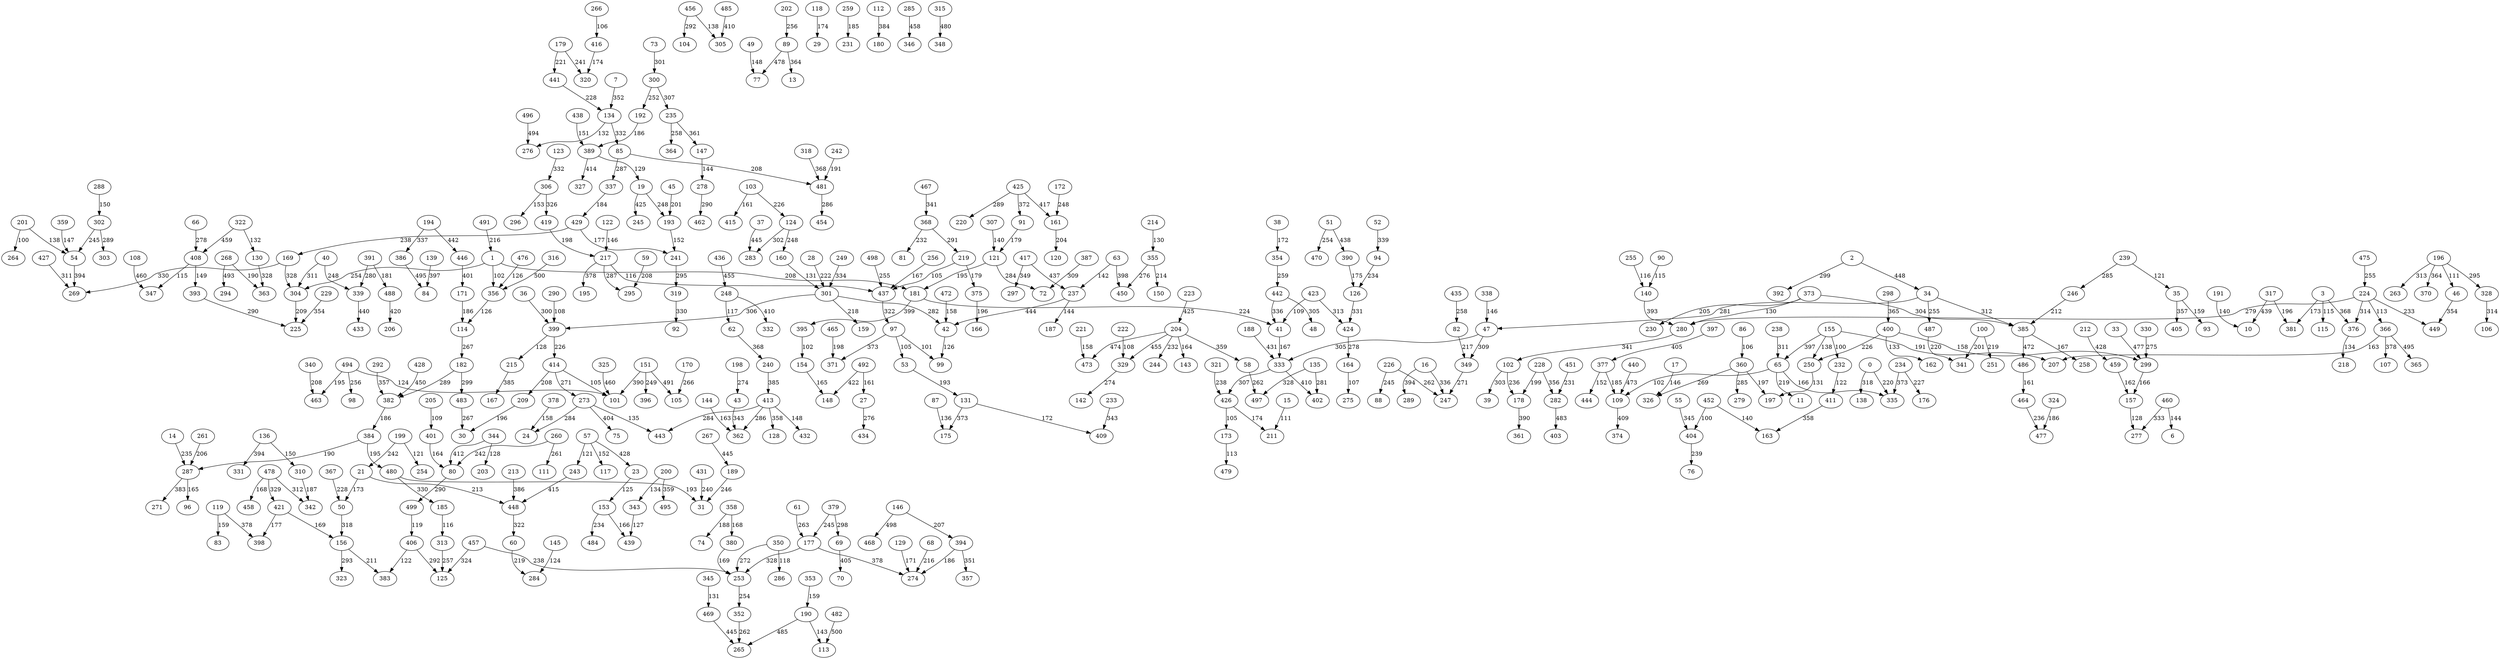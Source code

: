 digraph example{
201 -> 264[label= "100"];
452 -> 404[label= "100"];
155 -> 232[label= "100"];
97 -> 99[label= "101"];
65 -> 109[label= "102"];
1 -> 356[label= "102"];
395 -> 154[label= "102"];
97 -> 53[label= "105"];
426 -> 173[label= "105"];
219 -> 437[label= "105"];
414 -> 101[label= "105"];
266 -> 416[label= "106"];
86 -> 360[label= "106"];
164 -> 275[label= "107"];
222 -> 329[label= "108"];
290 -> 399[label= "108"];
205 -> 401[label= "109"];
423 -> 41[label= "109"];
196 -> 46[label= "111"];
15 -> 211[label= "111"];
173 -> 479[label= "113"];
224 -> 366[label= "113"];
408 -> 347[label= "115"];
90 -> 140[label= "115"];
3 -> 115[label= "115"];
185 -> 313[label= "116"];
217 -> 437[label= "116"];
255 -> 140[label= "116"];
248 -> 62[label= "117"];
350 -> 286[label= "118"];
499 -> 406[label= "119"];
239 -> 35[label= "121"];
57 -> 243[label= "121"];
199 -> 254[label= "121"];
232 -> 411[label= "122"];
406 -> 383[label= "122"];
145 -> 284[label= "124"];
494 -> 101[label= "124"];
23 -> 153[label= "125"];
476 -> 356[label= "126"];
356 -> 114[label= "126"];
42 -> 99[label= "126"];
343 -> 439[label= "127"];
157 -> 277[label= "128"];
344 -> 203[label= "128"];
399 -> 215[label= "128"];
389 -> 19[label= "129"];
214 -> 355[label= "130"];
373 -> 280[label= "130"];
250 -> 197[label= "131"];
160 -> 301[label= "131"];
345 -> 469[label= "131"];
322 -> 130[label= "132"];
134 -> 276[label= "132"];
400 -> 162[label= "133"];
200 -> 343[label= "134"];
376 -> 218[label= "134"];
273 -> 443[label= "135"];
87 -> 175[label= "136"];
155 -> 250[label= "138"];
456 -> 305[label= "138"];
201 -> 54[label= "138"];
452 -> 163[label= "140"];
191 -> 10[label= "140"];
307 -> 121[label= "140"];
63 -> 237[label= "142"];
190 -> 113[label= "143"];
147 -> 278[label= "144"];
460 -> 6[label= "144"];
237 -> 187[label= "144"];
122 -> 217[label= "146"];
17 -> 326[label= "146"];
338 -> 47[label= "146"];
359 -> 54[label= "147"];
49 -> 77[label= "148"];
413 -> 432[label= "148"];
408 -> 393[label= "149"];
136 -> 310[label= "150"];
288 -> 302[label= "150"];
438 -> 389[label= "151"];
377 -> 444[label= "152"];
193 -> 241[label= "152"];
57 -> 117[label= "152"];
306 -> 296[label= "153"];
472 -> 42[label= "158"];
400 -> 299[label= "158"];
378 -> 24[label= "158"];
221 -> 473[label= "158"];
119 -> 83[label= "159"];
353 -> 190[label= "159"];
35 -> 93[label= "159"];
486 -> 464[label= "161"];
492 -> 27[label= "161"];
103 -> 415[label= "161"];
459 -> 157[label= "162"];
144 -> 362[label= "163"];
366 -> 207[label= "163"];
204 -> 143[label= "164"];
401 -> 80[label= "164"];
287 -> 96[label= "165"];
154 -> 148[label= "165"];
65 -> 335[label= "166"];
153 -> 439[label= "166"];
299 -> 157[label= "166"];
256 -> 437[label= "167"];
385 -> 258[label= "167"];
41 -> 333[label= "167"];
478 -> 458[label= "168"];
358 -> 380[label= "168"];
421 -> 156[label= "169"];
380 -> 253[label= "169"];
129 -> 274[label= "171"];
38 -> 354[label= "172"];
131 -> 409[label= "172"];
21 -> 50[label= "173"];
3 -> 381[label= "173"];
118 -> 29[label= "174"];
416 -> 320[label= "174"];
426 -> 211[label= "174"];
390 -> 126[label= "175"];
429 -> 241[label= "177"];
421 -> 398[label= "177"];
219 -> 375[label= "179"];
91 -> 121[label= "179"];
391 -> 488[label= "181"];
337 -> 429[label= "184"];
377 -> 109[label= "185"];
259 -> 231[label= "185"];
171 -> 114[label= "186"];
394 -> 274[label= "186"];
382 -> 384[label= "186"];
192 -> 389[label= "186"];
324 -> 477[label= "186"];
310 -> 342[label= "187"];
358 -> 74[label= "188"];
268 -> 363[label= "190"];
384 -> 287[label= "190"];
155 -> 207[label= "191"];
242 -> 481[label= "191"];
480 -> 31[label= "193"];
53 -> 131[label= "193"];
121 -> 181[label= "195"];
384 -> 480[label= "195"];
494 -> 463[label= "195"];
375 -> 166[label= "196"];
317 -> 381[label= "196"];
209 -> 30[label= "196"];
360 -> 197[label= "197"];
465 -> 371[label= "198"];
419 -> 217[label= "198"];
228 -> 178[label= "199"];
100 -> 341[label= "201"];
45 -> 193[label= "201"];
161 -> 120[label= "204"];
373 -> 230[label= "205"];
261 -> 287[label= "206"];
146 -> 394[label= "207"];
340 -> 463[label= "208"];
1 -> 181[label= "208"];
85 -> 481[label= "208"];
414 -> 209[label= "208"];
59 -> 295[label= "208"];
304 -> 225[label= "209"];
156 -> 383[label= "211"];
246 -> 385[label= "212"];
21 -> 448[label= "213"];
355 -> 150[label= "214"];
68 -> 274[label= "216"];
491 -> 1[label= "216"];
82 -> 349[label= "217"];
301 -> 159[label= "218"];
60 -> 284[label= "219"];
100 -> 251[label= "219"];
65 -> 11[label= "219"];
0 -> 335[label= "220"];
487 -> 341[label= "220"];
179 -> 441[label= "221"];
28 -> 301[label= "222"];
181 -> 41[label= "224"];
103 -> 124[label= "226"];
399 -> 414[label= "226"];
400 -> 250[label= "226"];
234 -> 176[label= "227"];
441 -> 134[label= "228"];
367 -> 50[label= "228"];
451 -> 282[label= "231"];
368 -> 81[label= "232"];
204 -> 244[label= "232"];
224 -> 449[label= "233"];
153 -> 484[label= "234"];
94 -> 126[label= "234"];
14 -> 287[label= "235"];
102 -> 178[label= "236"];
464 -> 477[label= "236"];
457 -> 253[label= "238"];
321 -> 426[label= "238"];
429 -> 169[label= "238"];
404 -> 76[label= "239"];
431 -> 31[label= "240"];
179 -> 320[label= "241"];
260 -> 80[label= "242"];
199 -> 21[label= "242"];
302 -> 54[label= "245"];
379 -> 177[label= "245"];
226 -> 88[label= "245"];
189 -> 31[label= "246"];
40 -> 339[label= "248"];
124 -> 160[label= "248"];
19 -> 193[label= "248"];
172 -> 161[label= "248"];
151 -> 396[label= "249"];
300 -> 192[label= "252"];
1 -> 304[label= "254"];
253 -> 352[label= "254"];
51 -> 470[label= "254"];
34 -> 487[label= "255"];
498 -> 437[label= "255"];
475 -> 224[label= "255"];
494 -> 98[label= "256"];
202 -> 89[label= "256"];
313 -> 125[label= "257"];
235 -> 364[label= "258"];
435 -> 82[label= "258"];
354 -> 442[label= "259"];
260 -> 111[label= "261"];
352 -> 265[label= "262"];
58 -> 497[label= "262"];
226 -> 247[label= "262"];
61 -> 177[label= "263"];
170 -> 105[label= "266"];
483 -> 30[label= "267"];
114 -> 182[label= "267"];
360 -> 326[label= "269"];
414 -> 273[label= "271"];
349 -> 247[label= "271"];
350 -> 253[label= "272"];
198 -> 43[label= "274"];
329 -> 142[label= "274"];
330 -> 299[label= "275"];
355 -> 450[label= "276"];
27 -> 434[label= "276"];
424 -> 164[label= "278"];
66 -> 408[label= "278"];
224 -> 280[label= "279"];
391 -> 339[label= "280"];
34 -> 47[label= "281"];
135 -> 402[label= "281"];
301 -> 42[label= "282"];
413 -> 443[label= "284"];
273 -> 24[label= "284"];
121 -> 72[label= "284"];
239 -> 246[label= "285"];
360 -> 279[label= "285"];
413 -> 362[label= "286"];
481 -> 454[label= "286"];
85 -> 337[label= "287"];
217 -> 295[label= "287"];
182 -> 382[label= "289"];
302 -> 303[label= "289"];
425 -> 220[label= "289"];
80 -> 499[label= "290"];
393 -> 225[label= "290"];
278 -> 462[label= "290"];
368 -> 219[label= "291"];
406 -> 125[label= "292"];
456 -> 104[label= "292"];
156 -> 323[label= "293"];
241 -> 319[label= "295"];
196 -> 328[label= "295"];
379 -> 69[label= "298"];
182 -> 483[label= "299"];
2 -> 392[label= "299"];
36 -> 399[label= "300"];
73 -> 300[label= "301"];
124 -> 283[label= "302"];
102 -> 39[label= "303"];
373 -> 385[label= "304"];
442 -> 48[label= "305"];
47 -> 333[label= "305"];
301 -> 399[label= "306"];
300 -> 235[label= "307"];
333 -> 426[label= "307"];
47 -> 349[label= "309"];
387 -> 72[label= "309"];
427 -> 269[label= "311"];
40 -> 304[label= "311"];
238 -> 65[label= "311"];
34 -> 385[label= "312"];
478 -> 342[label= "312"];
423 -> 424[label= "313"];
196 -> 263[label= "313"];
328 -> 106[label= "314"];
224 -> 376[label= "314"];
0 -> 138[label= "318"];
50 -> 156[label= "318"];
448 -> 60[label= "322"];
437 -> 97[label= "322"];
457 -> 125[label= "324"];
306 -> 419[label= "326"];
169 -> 304[label= "328"];
177 -> 253[label= "328"];
135 -> 497[label= "328"];
130 -> 363[label= "328"];
478 -> 421[label= "329"];
169 -> 269[label= "330"];
319 -> 92[label= "330"];
480 -> 185[label= "330"];
126 -> 424[label= "331"];
134 -> 85[label= "332"];
123 -> 306[label= "332"];
460 -> 277[label= "333"];
249 -> 301[label= "334"];
442 -> 41[label= "336"];
16 -> 247[label= "336"];
194 -> 386[label= "337"];
52 -> 94[label= "339"];
280 -> 102[label= "341"];
467 -> 368[label= "341"];
233 -> 409[label= "343"];
43 -> 362[label= "343"];
55 -> 404[label= "345"];
417 -> 297[label= "349"];
394 -> 357[label= "351"];
7 -> 134[label= "352"];
229 -> 225[label= "354"];
46 -> 449[label= "354"];
228 -> 282[label= "356"];
292 -> 382[label= "357"];
35 -> 405[label= "357"];
413 -> 128[label= "358"];
411 -> 163[label= "358"];
200 -> 495[label= "359"];
204 -> 58[label= "359"];
235 -> 147[label= "361"];
196 -> 370[label= "364"];
89 -> 13[label= "364"];
298 -> 400[label= "365"];
3 -> 376[label= "368"];
318 -> 481[label= "368"];
62 -> 240[label= "368"];
425 -> 91[label= "372"];
131 -> 175[label= "373"];
234 -> 335[label= "373"];
97 -> 371[label= "373"];
217 -> 195[label= "378"];
177 -> 274[label= "378"];
119 -> 398[label= "378"];
366 -> 107[label= "378"];
287 -> 271[label= "383"];
112 -> 180[label= "384"];
215 -> 167[label= "385"];
240 -> 413[label= "385"];
213 -> 448[label= "386"];
178 -> 361[label= "390"];
151 -> 101[label= "390"];
140 -> 280[label= "393"];
136 -> 331[label= "394"];
54 -> 269[label= "394"];
16 -> 289[label= "394"];
139 -> 84[label= "397"];
155 -> 65[label= "397"];
63 -> 450[label= "398"];
181 -> 395[label= "399"];
446 -> 171[label= "401"];
273 -> 75[label= "404"];
397 -> 377[label= "405"];
69 -> 70[label= "405"];
109 -> 374[label= "409"];
248 -> 332[label= "410"];
485 -> 305[label= "410"];
333 -> 402[label= "410"];
344 -> 80[label= "412"];
389 -> 327[label= "414"];
243 -> 448[label= "415"];
425 -> 161[label= "417"];
488 -> 206[label= "420"];
492 -> 148[label= "422"];
223 -> 204[label= "425"];
19 -> 245[label= "425"];
212 -> 459[label= "428"];
57 -> 23[label= "428"];
188 -> 333[label= "431"];
417 -> 237[label= "437"];
51 -> 390[label= "438"];
317 -> 10[label= "439"];
339 -> 433[label= "440"];
194 -> 446[label= "442"];
237 -> 42[label= "444"];
469 -> 265[label= "445"];
267 -> 189[label= "445"];
37 -> 283[label= "445"];
2 -> 34[label= "448"];
428 -> 382[label= "450"];
204 -> 329[label= "455"];
436 -> 248[label= "455"];
285 -> 346[label= "458"];
322 -> 408[label= "459"];
108 -> 347[label= "460"];
325 -> 101[label= "460"];
385 -> 486[label= "472"];
440 -> 109[label= "473"];
204 -> 473[label= "474"];
33 -> 299[label= "477"];
89 -> 77[label= "478"];
315 -> 348[label= "480"];
282 -> 403[label= "483"];
190 -> 265[label= "485"];
151 -> 105[label= "491"];
268 -> 294[label= "493"];
496 -> 276[label= "494"];
366 -> 365[label= "495"];
386 -> 84[label= "495"];
146 -> 468[label= "498"];
482 -> 113[label= "500"];
316 -> 356[label= "500"];
}
